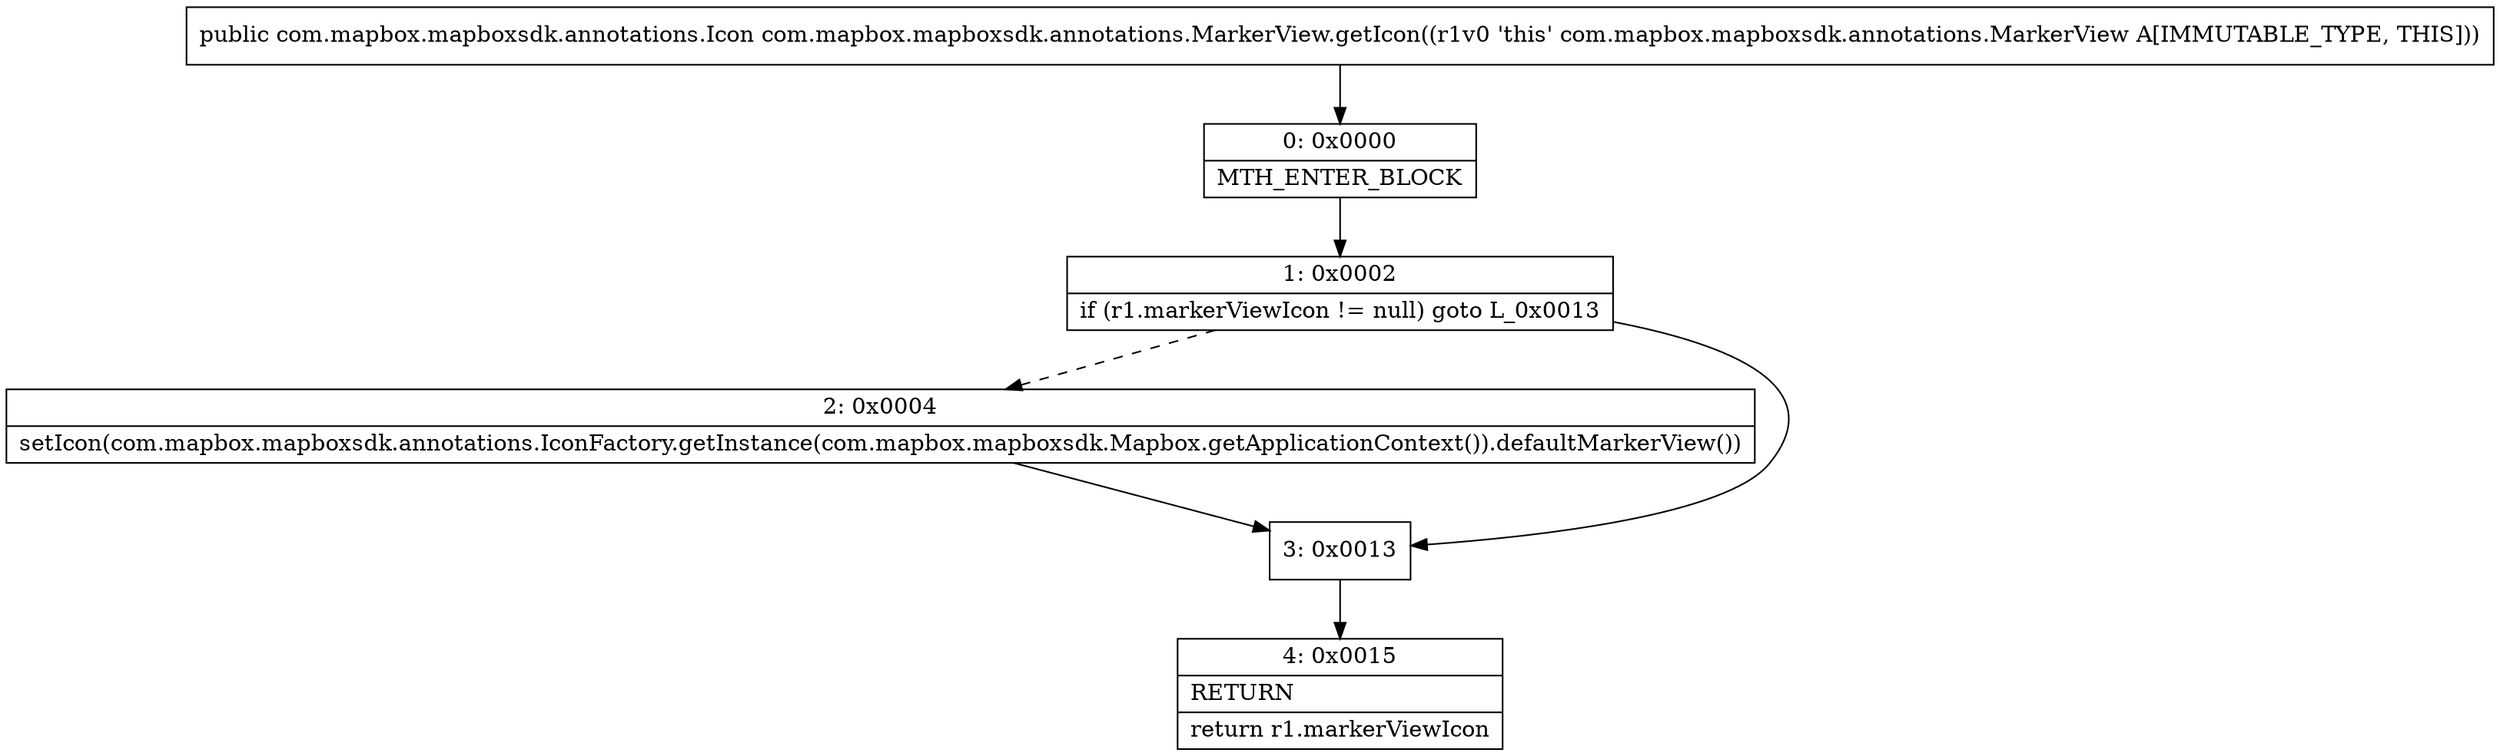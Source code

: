 digraph "CFG forcom.mapbox.mapboxsdk.annotations.MarkerView.getIcon()Lcom\/mapbox\/mapboxsdk\/annotations\/Icon;" {
Node_0 [shape=record,label="{0\:\ 0x0000|MTH_ENTER_BLOCK\l}"];
Node_1 [shape=record,label="{1\:\ 0x0002|if (r1.markerViewIcon != null) goto L_0x0013\l}"];
Node_2 [shape=record,label="{2\:\ 0x0004|setIcon(com.mapbox.mapboxsdk.annotations.IconFactory.getInstance(com.mapbox.mapboxsdk.Mapbox.getApplicationContext()).defaultMarkerView())\l}"];
Node_3 [shape=record,label="{3\:\ 0x0013}"];
Node_4 [shape=record,label="{4\:\ 0x0015|RETURN\l|return r1.markerViewIcon\l}"];
MethodNode[shape=record,label="{public com.mapbox.mapboxsdk.annotations.Icon com.mapbox.mapboxsdk.annotations.MarkerView.getIcon((r1v0 'this' com.mapbox.mapboxsdk.annotations.MarkerView A[IMMUTABLE_TYPE, THIS])) }"];
MethodNode -> Node_0;
Node_0 -> Node_1;
Node_1 -> Node_2[style=dashed];
Node_1 -> Node_3;
Node_2 -> Node_3;
Node_3 -> Node_4;
}

